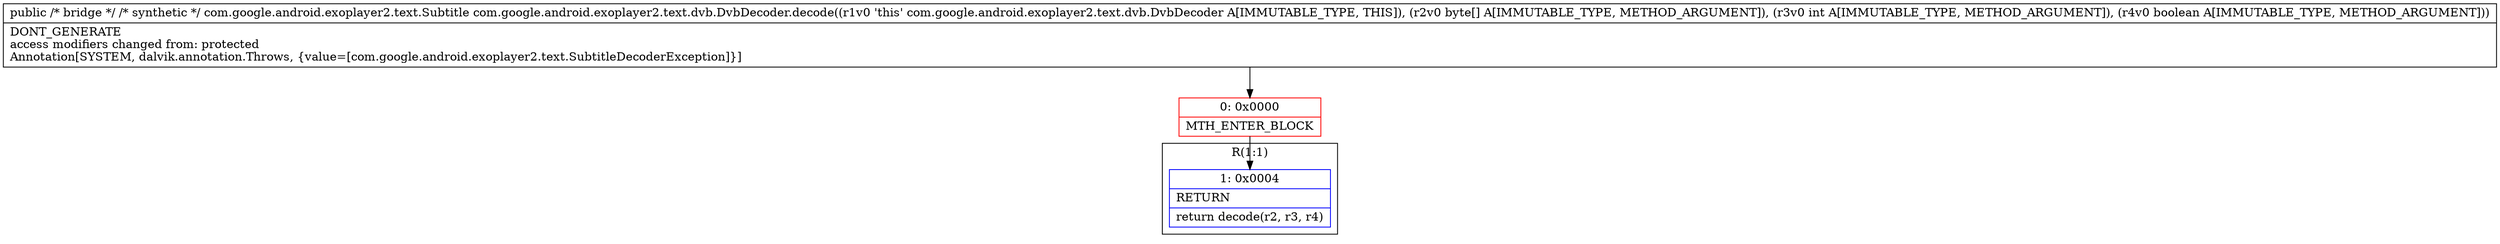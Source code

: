 digraph "CFG forcom.google.android.exoplayer2.text.dvb.DvbDecoder.decode([BIZ)Lcom\/google\/android\/exoplayer2\/text\/Subtitle;" {
subgraph cluster_Region_633051524 {
label = "R(1:1)";
node [shape=record,color=blue];
Node_1 [shape=record,label="{1\:\ 0x0004|RETURN\l|return decode(r2, r3, r4)\l}"];
}
Node_0 [shape=record,color=red,label="{0\:\ 0x0000|MTH_ENTER_BLOCK\l}"];
MethodNode[shape=record,label="{public \/* bridge *\/ \/* synthetic *\/ com.google.android.exoplayer2.text.Subtitle com.google.android.exoplayer2.text.dvb.DvbDecoder.decode((r1v0 'this' com.google.android.exoplayer2.text.dvb.DvbDecoder A[IMMUTABLE_TYPE, THIS]), (r2v0 byte[] A[IMMUTABLE_TYPE, METHOD_ARGUMENT]), (r3v0 int A[IMMUTABLE_TYPE, METHOD_ARGUMENT]), (r4v0 boolean A[IMMUTABLE_TYPE, METHOD_ARGUMENT]))  | DONT_GENERATE\laccess modifiers changed from: protected\lAnnotation[SYSTEM, dalvik.annotation.Throws, \{value=[com.google.android.exoplayer2.text.SubtitleDecoderException]\}]\l}"];
MethodNode -> Node_0;
Node_0 -> Node_1;
}

